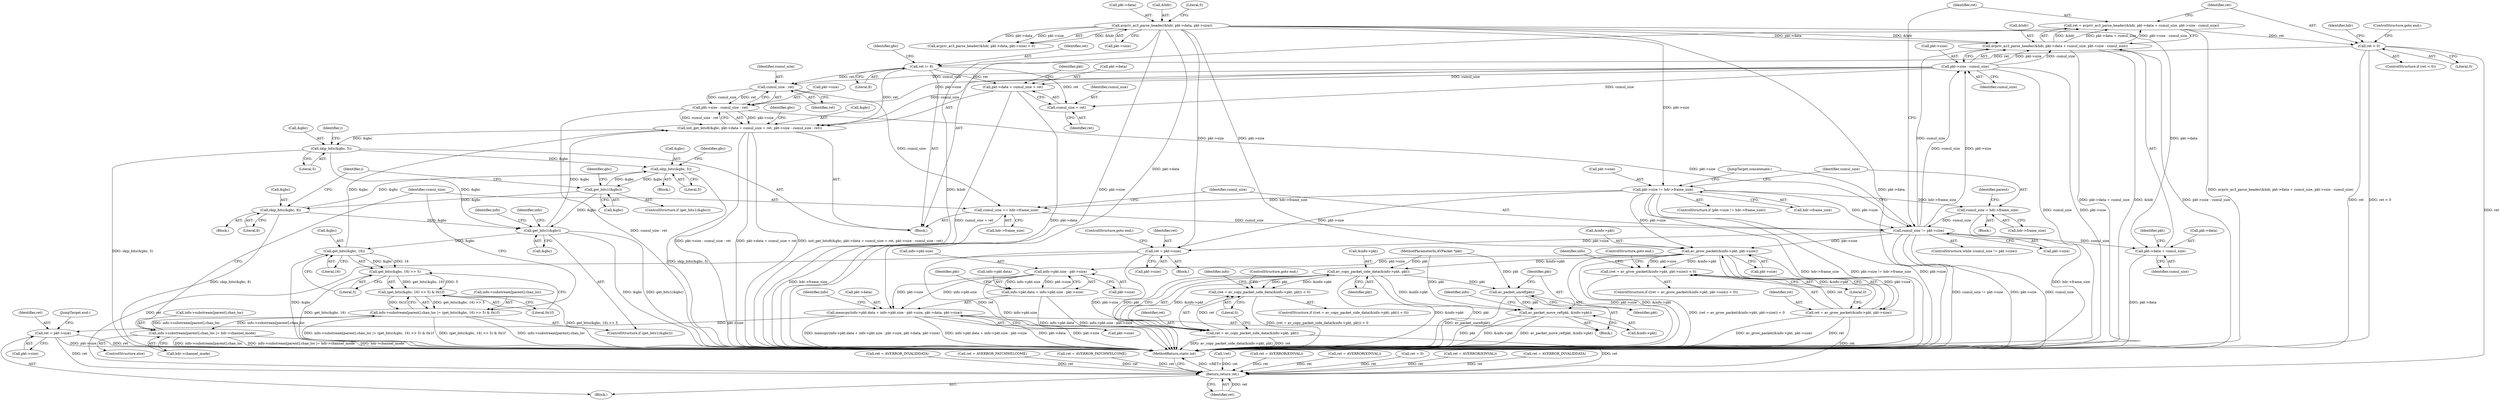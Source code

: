 digraph "0_FFmpeg_95556e27e2c1d56d9e18f5db34d6f756f3011148@integer" {
"1000406" [label="(Call,ret = avpriv_ac3_parse_header(&hdr, pkt->data + cumul_size, pkt->size - cumul_size))"];
"1000408" [label="(Call,avpriv_ac3_parse_header(&hdr, pkt->data + cumul_size, pkt->size - cumul_size))"];
"1000149" [label="(Call,avpriv_ac3_parse_header(&hdr, pkt->data, pkt->size))"];
"1000398" [label="(Call,cumul_size != pkt->size)"];
"1000530" [label="(Call,cumul_size += hdr->frame_size)"];
"1000377" [label="(Call,pkt->size != hdr->frame_size)"];
"1000463" [label="(Call,cumul_size - ret)"];
"1000416" [label="(Call,pkt->size - cumul_size)"];
"1000446" [label="(Call,ret /= 8)"];
"1000422" [label="(Call,ret < 0)"];
"1000406" [label="(Call,ret = avpriv_ac3_parse_header(&hdr, pkt->data + cumul_size, pkt->size - cumul_size))"];
"1000386" [label="(Call,cumul_size = hdr->frame_size)"];
"1000459" [label="(Call,pkt->size - cumul_size - ret)"];
"1000449" [label="(Call,init_get_bits8(&gbc, pkt->data + cumul_size + ret, pkt->size - cumul_size - ret))"];
"1000466" [label="(Call,skip_bits(&gbc, 5))"];
"1000485" [label="(Call,skip_bits(&gbc, 5))"];
"1000490" [label="(Call,get_bits1(&gbc))"];
"1000494" [label="(Call,skip_bits(&gbc, 8))"];
"1000499" [label="(Call,get_bits1(&gbc))"];
"1000512" [label="(Call,get_bits(&gbc, 16))"];
"1000511" [label="(Call,get_bits(&gbc, 16) >> 5)"];
"1000510" [label="(Call,(get_bits(&gbc, 16) >> 5) & 0x1f)"];
"1000502" [label="(Call,info->substream[parent].chan_loc |= (get_bits(&gbc, 16) >> 5) & 0x1f)"];
"1000519" [label="(Call,info->substream[parent].chan_loc |= hdr->channel_mode)"];
"1000452" [label="(Call,pkt->data + cumul_size + ret)"];
"1000456" [label="(Call,cumul_size + ret)"];
"1000411" [label="(Call,pkt->data + cumul_size)"];
"1000546" [label="(Call,ret = pkt->size)"];
"1000681" [label="(Return,return ret;)"];
"1000595" [label="(Call,av_grow_packet(&info->pkt, pkt->size))"];
"1000592" [label="(Call,(ret = av_grow_packet(&info->pkt, pkt->size)) < 0)"];
"1000593" [label="(Call,ret = av_grow_packet(&info->pkt, pkt->size))"];
"1000612" [label="(Call,info->pkt.size - pkt->size)"];
"1000605" [label="(Call,memcpy(info->pkt.data + info->pkt.size - pkt->size, pkt->data, pkt->size))"];
"1000673" [label="(Call,ret = pkt->size)"];
"1000606" [label="(Call,info->pkt.data + info->pkt.size - pkt->size)"];
"1000645" [label="(Call,av_copy_packet_side_data(&info->pkt, pkt))"];
"1000642" [label="(Call,(ret = av_copy_packet_side_data(&info->pkt, pkt)) < 0)"];
"1000643" [label="(Call,ret = av_copy_packet_side_data(&info->pkt, pkt))"];
"1000660" [label="(Call,av_packet_unref(pkt))"];
"1000662" [label="(Call,av_packet_move_ref(pkt, &info->pkt))"];
"1000457" [label="(Identifier,cumul_size)"];
"1000661" [label="(Identifier,pkt)"];
"1000600" [label="(Call,pkt->size)"];
"1000148" [label="(Call,avpriv_ac3_parse_header(&hdr, pkt->data, pkt->size) < 0)"];
"1000592" [label="(Call,(ret = av_grow_packet(&info->pkt, pkt->size)) < 0)"];
"1000609" [label="(Identifier,info)"];
"1000673" [label="(Call,ret = pkt->size)"];
"1000429" [label="(Identifier,hdr)"];
"1000664" [label="(Call,&info->pkt)"];
"1000499" [label="(Call,get_bits1(&gbc))"];
"1000387" [label="(Identifier,cumul_size)"];
"1000155" [label="(Call,pkt->size)"];
"1000605" [label="(Call,memcpy(info->pkt.data + info->pkt.size - pkt->size, pkt->data, pkt->size))"];
"1000465" [label="(Identifier,ret)"];
"1000593" [label="(Call,ret = av_grow_packet(&info->pkt, pkt->size))"];
"1000656" [label="(Identifier,info)"];
"1000422" [label="(Call,ret < 0)"];
"1000461" [label="(Identifier,pkt)"];
"1000562" [label="(Call,ret = AVERROR_INVALIDDATA)"];
"1000397" [label="(ControlStructure,while (cumul_size != pkt->size))"];
"1000307" [label="(Call,ret = AVERROR_PATCHWELCOME)"];
"1000152" [label="(Call,pkt->data)"];
"1000463" [label="(Call,cumul_size - ret)"];
"1000497" [label="(Literal,8)"];
"1000259" [label="(Call,ret = AVERROR_PATCHWELCOME)"];
"1000663" [label="(Identifier,pkt)"];
"1000377" [label="(Call,pkt->size != hdr->frame_size)"];
"1000595" [label="(Call,av_grow_packet(&info->pkt, pkt->size))"];
"1000535" [label="(JumpTarget,concatenate:)"];
"1000646" [label="(Call,&info->pkt)"];
"1000425" [label="(ControlStructure,goto end;)"];
"1000386" [label="(Call,cumul_size = hdr->frame_size)"];
"1000384" [label="(Block,)"];
"1000498" [label="(ControlStructure,if (get_bits1(&gbc)))"];
"1000621" [label="(Call,pkt->data)"];
"1000114" [label="(MethodParameterIn,AVPacket *pkt)"];
"1000420" [label="(Identifier,cumul_size)"];
"1000407" [label="(Identifier,ret)"];
"1000613" [label="(Call,info->pkt.size)"];
"1000547" [label="(Identifier,ret)"];
"1000660" [label="(Call,av_packet_unref(pkt))"];
"1000423" [label="(Identifier,ret)"];
"1000532" [label="(Call,hdr->frame_size)"];
"1000488" [label="(Literal,5)"];
"1000464" [label="(Identifier,cumul_size)"];
"1000458" [label="(Identifier,ret)"];
"1000447" [label="(Identifier,ret)"];
"1000581" [label="(Call,!ret)"];
"1000624" [label="(Call,pkt->size)"];
"1000467" [label="(Call,&gbc)"];
"1000548" [label="(Call,pkt->size)"];
"1000512" [label="(Call,get_bits(&gbc, 16))"];
"1000451" [label="(Identifier,gbc)"];
"1000523" [label="(Identifier,info)"];
"1000618" [label="(Call,pkt->size)"];
"1000466" [label="(Call,skip_bits(&gbc, 5))"];
"1000496" [label="(Identifier,gbc)"];
"1000682" [label="(Identifier,ret)"];
"1000681" [label="(Return,return ret;)"];
"1000527" [label="(Call,hdr->channel_mode)"];
"1000491" [label="(Call,&gbc)"];
"1000551" [label="(ControlStructure,goto end;)"];
"1000612" [label="(Call,info->pkt.size - pkt->size)"];
"1000493" [label="(Block,)"];
"1000433" [label="(Call,ret = AVERROR(EINVAL))"];
"1000622" [label="(Identifier,pkt)"];
"1000510" [label="(Call,(get_bits(&gbc, 16) >> 5) & 0x1f)"];
"1000517" [label="(Literal,0x1f)"];
"1000590" [label="(Block,)"];
"1000642" [label="(Call,(ret = av_copy_packet_side_data(&info->pkt, pkt)) < 0)"];
"1000641" [label="(ControlStructure,if ((ret = av_copy_packet_side_data(&info->pkt, pkt)) < 0))"];
"1000494" [label="(Call,skip_bits(&gbc, 8))"];
"1000629" [label="(Identifier,info)"];
"1000150" [label="(Call,&hdr)"];
"1000238" [label="(Call,ret = AVERROR(EINVAL))"];
"1000606" [label="(Call,info->pkt.data + info->pkt.size - pkt->size)"];
"1000456" [label="(Call,cumul_size + ret)"];
"1000393" [label="(Identifier,parent)"];
"1000400" [label="(Call,pkt->size)"];
"1000376" [label="(ControlStructure,if (pkt->size != hdr->frame_size))"];
"1000662" [label="(Call,av_packet_move_ref(pkt, &info->pkt))"];
"1000417" [label="(Call,pkt->size)"];
"1000415" [label="(Identifier,cumul_size)"];
"1000502" [label="(Call,info->substream[parent].chan_loc |= (get_bits(&gbc, 16) >> 5) & 0x1f)"];
"1000675" [label="(Call,pkt->size)"];
"1000670" [label="(Identifier,info)"];
"1000678" [label="(JumpTarget,end:)"];
"1000416" [label="(Call,pkt->size - cumul_size)"];
"1000486" [label="(Call,&gbc)"];
"1000446" [label="(Call,ret /= 8)"];
"1000485" [label="(Call,skip_bits(&gbc, 5))"];
"1000506" [label="(Identifier,info)"];
"1000515" [label="(Literal,16)"];
"1000604" [label="(ControlStructure,goto end;)"];
"1000520" [label="(Call,info->substream[parent].chan_loc)"];
"1000503" [label="(Call,info->substream[parent].chan_loc)"];
"1000518" [label="(ControlStructure,else)"];
"1000170" [label="(Call,ret = 0)"];
"1000408" [label="(Call,avpriv_ac3_parse_header(&hdr, pkt->data + cumul_size, pkt->size - cumul_size))"];
"1000411" [label="(Call,pkt->data + cumul_size)"];
"1000546" [label="(Call,ret = pkt->size)"];
"1000449" [label="(Call,init_get_bits8(&gbc, pkt->data + cumul_size + ret, pkt->size - cumul_size - ret))"];
"1000116" [label="(Block,)"];
"1000424" [label="(Literal,0)"];
"1000674" [label="(Identifier,ret)"];
"1000530" [label="(Call,cumul_size += hdr->frame_size)"];
"1000381" [label="(Call,hdr->frame_size)"];
"1000412" [label="(Call,pkt->data)"];
"1000215" [label="(Call,ret = AVERROR(EINVAL))"];
"1000495" [label="(Call,&gbc)"];
"1000158" [label="(Literal,0)"];
"1000645" [label="(Call,av_copy_packet_side_data(&info->pkt, pkt))"];
"1000468" [label="(Identifier,gbc)"];
"1000469" [label="(Literal,5)"];
"1000490" [label="(Call,get_bits1(&gbc))"];
"1000683" [label="(MethodReturn,static int)"];
"1000519" [label="(Call,info->substream[parent].chan_loc |= hdr->channel_mode)"];
"1000421" [label="(ControlStructure,if (ret < 0))"];
"1000403" [label="(Block,)"];
"1000531" [label="(Identifier,cumul_size)"];
"1000418" [label="(Identifier,pkt)"];
"1000459" [label="(Call,pkt->size - cumul_size - ret)"];
"1000399" [label="(Identifier,cumul_size)"];
"1000448" [label="(Literal,8)"];
"1000450" [label="(Call,&gbc)"];
"1000650" [label="(Identifier,pkt)"];
"1000516" [label="(Literal,5)"];
"1000149" [label="(Call,avpriv_ac3_parse_header(&hdr, pkt->data, pkt->size))"];
"1000603" [label="(Literal,0)"];
"1000489" [label="(ControlStructure,if (get_bits1(&gbc)))"];
"1000651" [label="(Literal,0)"];
"1000409" [label="(Call,&hdr)"];
"1000174" [label="(Call,ret = AVERROR_INVALIDDATA)"];
"1000398" [label="(Call,cumul_size != pkt->size)"];
"1000483" [label="(Identifier,i)"];
"1000472" [label="(Identifier,i)"];
"1000453" [label="(Call,pkt->data)"];
"1000406" [label="(Call,ret = avpriv_ac3_parse_header(&hdr, pkt->data + cumul_size, pkt->size - cumul_size))"];
"1000545" [label="(Block,)"];
"1000378" [label="(Call,pkt->size)"];
"1000607" [label="(Call,info->pkt.data)"];
"1000594" [label="(Identifier,ret)"];
"1000388" [label="(Call,hdr->frame_size)"];
"1000591" [label="(ControlStructure,if ((ret = av_grow_packet(&info->pkt, pkt->size)) < 0))"];
"1000596" [label="(Call,&info->pkt)"];
"1000643" [label="(Call,ret = av_copy_packet_side_data(&info->pkt, pkt))"];
"1000460" [label="(Call,pkt->size)"];
"1000644" [label="(Identifier,ret)"];
"1000492" [label="(Identifier,gbc)"];
"1000500" [label="(Call,&gbc)"];
"1000484" [label="(Block,)"];
"1000511" [label="(Call,get_bits(&gbc, 16) >> 5)"];
"1000513" [label="(Call,&gbc)"];
"1000452" [label="(Call,pkt->data + cumul_size + ret)"];
"1000652" [label="(ControlStructure,goto end;)"];
"1000406" -> "1000403"  [label="AST: "];
"1000406" -> "1000408"  [label="CFG: "];
"1000407" -> "1000406"  [label="AST: "];
"1000408" -> "1000406"  [label="AST: "];
"1000423" -> "1000406"  [label="CFG: "];
"1000406" -> "1000683"  [label="DDG: avpriv_ac3_parse_header(&hdr, pkt->data + cumul_size, pkt->size - cumul_size)"];
"1000408" -> "1000406"  [label="DDG: &hdr"];
"1000408" -> "1000406"  [label="DDG: pkt->data + cumul_size"];
"1000408" -> "1000406"  [label="DDG: pkt->size - cumul_size"];
"1000406" -> "1000422"  [label="DDG: ret"];
"1000408" -> "1000416"  [label="CFG: "];
"1000409" -> "1000408"  [label="AST: "];
"1000411" -> "1000408"  [label="AST: "];
"1000416" -> "1000408"  [label="AST: "];
"1000408" -> "1000683"  [label="DDG: pkt->data + cumul_size"];
"1000408" -> "1000683"  [label="DDG: &hdr"];
"1000408" -> "1000683"  [label="DDG: pkt->size - cumul_size"];
"1000149" -> "1000408"  [label="DDG: &hdr"];
"1000149" -> "1000408"  [label="DDG: pkt->data"];
"1000398" -> "1000408"  [label="DDG: cumul_size"];
"1000416" -> "1000408"  [label="DDG: pkt->size"];
"1000416" -> "1000408"  [label="DDG: cumul_size"];
"1000149" -> "1000148"  [label="AST: "];
"1000149" -> "1000155"  [label="CFG: "];
"1000150" -> "1000149"  [label="AST: "];
"1000152" -> "1000149"  [label="AST: "];
"1000155" -> "1000149"  [label="AST: "];
"1000158" -> "1000149"  [label="CFG: "];
"1000149" -> "1000683"  [label="DDG: pkt->data"];
"1000149" -> "1000683"  [label="DDG: pkt->size"];
"1000149" -> "1000683"  [label="DDG: &hdr"];
"1000149" -> "1000148"  [label="DDG: &hdr"];
"1000149" -> "1000148"  [label="DDG: pkt->data"];
"1000149" -> "1000148"  [label="DDG: pkt->size"];
"1000149" -> "1000377"  [label="DDG: pkt->size"];
"1000149" -> "1000411"  [label="DDG: pkt->data"];
"1000149" -> "1000546"  [label="DDG: pkt->size"];
"1000149" -> "1000595"  [label="DDG: pkt->size"];
"1000149" -> "1000605"  [label="DDG: pkt->data"];
"1000398" -> "1000397"  [label="AST: "];
"1000398" -> "1000400"  [label="CFG: "];
"1000399" -> "1000398"  [label="AST: "];
"1000400" -> "1000398"  [label="AST: "];
"1000407" -> "1000398"  [label="CFG: "];
"1000535" -> "1000398"  [label="CFG: "];
"1000398" -> "1000683"  [label="DDG: cumul_size != pkt->size"];
"1000398" -> "1000683"  [label="DDG: pkt->size"];
"1000398" -> "1000683"  [label="DDG: cumul_size"];
"1000530" -> "1000398"  [label="DDG: cumul_size"];
"1000386" -> "1000398"  [label="DDG: cumul_size"];
"1000459" -> "1000398"  [label="DDG: pkt->size"];
"1000377" -> "1000398"  [label="DDG: pkt->size"];
"1000398" -> "1000411"  [label="DDG: cumul_size"];
"1000398" -> "1000416"  [label="DDG: pkt->size"];
"1000398" -> "1000416"  [label="DDG: cumul_size"];
"1000398" -> "1000546"  [label="DDG: pkt->size"];
"1000398" -> "1000595"  [label="DDG: pkt->size"];
"1000530" -> "1000403"  [label="AST: "];
"1000530" -> "1000532"  [label="CFG: "];
"1000531" -> "1000530"  [label="AST: "];
"1000532" -> "1000530"  [label="AST: "];
"1000399" -> "1000530"  [label="CFG: "];
"1000530" -> "1000683"  [label="DDG: hdr->frame_size"];
"1000377" -> "1000530"  [label="DDG: hdr->frame_size"];
"1000463" -> "1000530"  [label="DDG: cumul_size"];
"1000377" -> "1000376"  [label="AST: "];
"1000377" -> "1000381"  [label="CFG: "];
"1000378" -> "1000377"  [label="AST: "];
"1000381" -> "1000377"  [label="AST: "];
"1000387" -> "1000377"  [label="CFG: "];
"1000535" -> "1000377"  [label="CFG: "];
"1000377" -> "1000683"  [label="DDG: pkt->size != hdr->frame_size"];
"1000377" -> "1000683"  [label="DDG: pkt->size"];
"1000377" -> "1000683"  [label="DDG: hdr->frame_size"];
"1000377" -> "1000386"  [label="DDG: hdr->frame_size"];
"1000377" -> "1000546"  [label="DDG: pkt->size"];
"1000377" -> "1000595"  [label="DDG: pkt->size"];
"1000463" -> "1000459"  [label="AST: "];
"1000463" -> "1000465"  [label="CFG: "];
"1000464" -> "1000463"  [label="AST: "];
"1000465" -> "1000463"  [label="AST: "];
"1000459" -> "1000463"  [label="CFG: "];
"1000463" -> "1000459"  [label="DDG: cumul_size"];
"1000463" -> "1000459"  [label="DDG: ret"];
"1000416" -> "1000463"  [label="DDG: cumul_size"];
"1000446" -> "1000463"  [label="DDG: ret"];
"1000416" -> "1000420"  [label="CFG: "];
"1000417" -> "1000416"  [label="AST: "];
"1000420" -> "1000416"  [label="AST: "];
"1000416" -> "1000683"  [label="DDG: cumul_size"];
"1000416" -> "1000683"  [label="DDG: pkt->size"];
"1000416" -> "1000449"  [label="DDG: cumul_size"];
"1000416" -> "1000452"  [label="DDG: cumul_size"];
"1000416" -> "1000456"  [label="DDG: cumul_size"];
"1000416" -> "1000459"  [label="DDG: pkt->size"];
"1000446" -> "1000403"  [label="AST: "];
"1000446" -> "1000448"  [label="CFG: "];
"1000447" -> "1000446"  [label="AST: "];
"1000448" -> "1000446"  [label="AST: "];
"1000451" -> "1000446"  [label="CFG: "];
"1000422" -> "1000446"  [label="DDG: ret"];
"1000446" -> "1000449"  [label="DDG: ret"];
"1000446" -> "1000452"  [label="DDG: ret"];
"1000446" -> "1000456"  [label="DDG: ret"];
"1000422" -> "1000421"  [label="AST: "];
"1000422" -> "1000424"  [label="CFG: "];
"1000423" -> "1000422"  [label="AST: "];
"1000424" -> "1000422"  [label="AST: "];
"1000425" -> "1000422"  [label="CFG: "];
"1000429" -> "1000422"  [label="CFG: "];
"1000422" -> "1000683"  [label="DDG: ret"];
"1000422" -> "1000683"  [label="DDG: ret < 0"];
"1000422" -> "1000681"  [label="DDG: ret"];
"1000386" -> "1000384"  [label="AST: "];
"1000386" -> "1000388"  [label="CFG: "];
"1000387" -> "1000386"  [label="AST: "];
"1000388" -> "1000386"  [label="AST: "];
"1000393" -> "1000386"  [label="CFG: "];
"1000386" -> "1000683"  [label="DDG: hdr->frame_size"];
"1000459" -> "1000449"  [label="AST: "];
"1000460" -> "1000459"  [label="AST: "];
"1000449" -> "1000459"  [label="CFG: "];
"1000459" -> "1000683"  [label="DDG: cumul_size - ret"];
"1000459" -> "1000449"  [label="DDG: pkt->size"];
"1000459" -> "1000449"  [label="DDG: cumul_size - ret"];
"1000449" -> "1000403"  [label="AST: "];
"1000450" -> "1000449"  [label="AST: "];
"1000452" -> "1000449"  [label="AST: "];
"1000468" -> "1000449"  [label="CFG: "];
"1000449" -> "1000683"  [label="DDG: pkt->size - cumul_size - ret"];
"1000449" -> "1000683"  [label="DDG: pkt->data + cumul_size + ret"];
"1000449" -> "1000683"  [label="DDG: init_get_bits8(&gbc, pkt->data + cumul_size + ret, pkt->size - cumul_size - ret)"];
"1000512" -> "1000449"  [label="DDG: &gbc"];
"1000499" -> "1000449"  [label="DDG: &gbc"];
"1000449" -> "1000466"  [label="DDG: &gbc"];
"1000466" -> "1000403"  [label="AST: "];
"1000466" -> "1000469"  [label="CFG: "];
"1000467" -> "1000466"  [label="AST: "];
"1000469" -> "1000466"  [label="AST: "];
"1000472" -> "1000466"  [label="CFG: "];
"1000466" -> "1000683"  [label="DDG: skip_bits(&gbc, 5)"];
"1000466" -> "1000485"  [label="DDG: &gbc"];
"1000466" -> "1000499"  [label="DDG: &gbc"];
"1000485" -> "1000484"  [label="AST: "];
"1000485" -> "1000488"  [label="CFG: "];
"1000486" -> "1000485"  [label="AST: "];
"1000488" -> "1000485"  [label="AST: "];
"1000492" -> "1000485"  [label="CFG: "];
"1000485" -> "1000683"  [label="DDG: skip_bits(&gbc, 5)"];
"1000494" -> "1000485"  [label="DDG: &gbc"];
"1000490" -> "1000485"  [label="DDG: &gbc"];
"1000485" -> "1000490"  [label="DDG: &gbc"];
"1000490" -> "1000489"  [label="AST: "];
"1000490" -> "1000491"  [label="CFG: "];
"1000491" -> "1000490"  [label="AST: "];
"1000496" -> "1000490"  [label="CFG: "];
"1000483" -> "1000490"  [label="CFG: "];
"1000490" -> "1000494"  [label="DDG: &gbc"];
"1000490" -> "1000499"  [label="DDG: &gbc"];
"1000494" -> "1000493"  [label="AST: "];
"1000494" -> "1000497"  [label="CFG: "];
"1000495" -> "1000494"  [label="AST: "];
"1000497" -> "1000494"  [label="AST: "];
"1000483" -> "1000494"  [label="CFG: "];
"1000494" -> "1000683"  [label="DDG: skip_bits(&gbc, 8)"];
"1000494" -> "1000499"  [label="DDG: &gbc"];
"1000499" -> "1000498"  [label="AST: "];
"1000499" -> "1000500"  [label="CFG: "];
"1000500" -> "1000499"  [label="AST: "];
"1000506" -> "1000499"  [label="CFG: "];
"1000523" -> "1000499"  [label="CFG: "];
"1000499" -> "1000683"  [label="DDG: get_bits1(&gbc)"];
"1000499" -> "1000683"  [label="DDG: &gbc"];
"1000499" -> "1000512"  [label="DDG: &gbc"];
"1000512" -> "1000511"  [label="AST: "];
"1000512" -> "1000515"  [label="CFG: "];
"1000513" -> "1000512"  [label="AST: "];
"1000515" -> "1000512"  [label="AST: "];
"1000516" -> "1000512"  [label="CFG: "];
"1000512" -> "1000683"  [label="DDG: &gbc"];
"1000512" -> "1000511"  [label="DDG: &gbc"];
"1000512" -> "1000511"  [label="DDG: 16"];
"1000511" -> "1000510"  [label="AST: "];
"1000511" -> "1000516"  [label="CFG: "];
"1000516" -> "1000511"  [label="AST: "];
"1000517" -> "1000511"  [label="CFG: "];
"1000511" -> "1000683"  [label="DDG: get_bits(&gbc, 16)"];
"1000511" -> "1000510"  [label="DDG: get_bits(&gbc, 16)"];
"1000511" -> "1000510"  [label="DDG: 5"];
"1000510" -> "1000502"  [label="AST: "];
"1000510" -> "1000517"  [label="CFG: "];
"1000517" -> "1000510"  [label="AST: "];
"1000502" -> "1000510"  [label="CFG: "];
"1000510" -> "1000683"  [label="DDG: get_bits(&gbc, 16) >> 5"];
"1000510" -> "1000502"  [label="DDG: get_bits(&gbc, 16) >> 5"];
"1000510" -> "1000502"  [label="DDG: 0x1f"];
"1000502" -> "1000498"  [label="AST: "];
"1000503" -> "1000502"  [label="AST: "];
"1000531" -> "1000502"  [label="CFG: "];
"1000502" -> "1000683"  [label="DDG: info->substream[parent].chan_loc"];
"1000502" -> "1000683"  [label="DDG: info->substream[parent].chan_loc |= (get_bits(&gbc, 16) >> 5) & 0x1f"];
"1000502" -> "1000683"  [label="DDG: (get_bits(&gbc, 16) >> 5) & 0x1f"];
"1000519" -> "1000502"  [label="DDG: info->substream[parent].chan_loc"];
"1000502" -> "1000519"  [label="DDG: info->substream[parent].chan_loc"];
"1000519" -> "1000518"  [label="AST: "];
"1000519" -> "1000527"  [label="CFG: "];
"1000520" -> "1000519"  [label="AST: "];
"1000527" -> "1000519"  [label="AST: "];
"1000531" -> "1000519"  [label="CFG: "];
"1000519" -> "1000683"  [label="DDG: info->substream[parent].chan_loc"];
"1000519" -> "1000683"  [label="DDG: info->substream[parent].chan_loc |= hdr->channel_mode"];
"1000519" -> "1000683"  [label="DDG: hdr->channel_mode"];
"1000452" -> "1000456"  [label="CFG: "];
"1000453" -> "1000452"  [label="AST: "];
"1000456" -> "1000452"  [label="AST: "];
"1000461" -> "1000452"  [label="CFG: "];
"1000452" -> "1000683"  [label="DDG: pkt->data"];
"1000452" -> "1000683"  [label="DDG: cumul_size + ret"];
"1000456" -> "1000458"  [label="CFG: "];
"1000457" -> "1000456"  [label="AST: "];
"1000458" -> "1000456"  [label="AST: "];
"1000411" -> "1000415"  [label="CFG: "];
"1000412" -> "1000411"  [label="AST: "];
"1000415" -> "1000411"  [label="AST: "];
"1000418" -> "1000411"  [label="CFG: "];
"1000411" -> "1000683"  [label="DDG: pkt->data"];
"1000546" -> "1000545"  [label="AST: "];
"1000546" -> "1000548"  [label="CFG: "];
"1000547" -> "1000546"  [label="AST: "];
"1000548" -> "1000546"  [label="AST: "];
"1000551" -> "1000546"  [label="CFG: "];
"1000546" -> "1000683"  [label="DDG: pkt->size"];
"1000546" -> "1000683"  [label="DDG: ret"];
"1000546" -> "1000681"  [label="DDG: ret"];
"1000681" -> "1000116"  [label="AST: "];
"1000681" -> "1000682"  [label="CFG: "];
"1000682" -> "1000681"  [label="AST: "];
"1000683" -> "1000681"  [label="CFG: "];
"1000681" -> "1000683"  [label="DDG: <RET>"];
"1000682" -> "1000681"  [label="DDG: ret"];
"1000259" -> "1000681"  [label="DDG: ret"];
"1000562" -> "1000681"  [label="DDG: ret"];
"1000238" -> "1000681"  [label="DDG: ret"];
"1000433" -> "1000681"  [label="DDG: ret"];
"1000673" -> "1000681"  [label="DDG: ret"];
"1000581" -> "1000681"  [label="DDG: ret"];
"1000593" -> "1000681"  [label="DDG: ret"];
"1000170" -> "1000681"  [label="DDG: ret"];
"1000307" -> "1000681"  [label="DDG: ret"];
"1000174" -> "1000681"  [label="DDG: ret"];
"1000215" -> "1000681"  [label="DDG: ret"];
"1000643" -> "1000681"  [label="DDG: ret"];
"1000595" -> "1000593"  [label="AST: "];
"1000595" -> "1000600"  [label="CFG: "];
"1000596" -> "1000595"  [label="AST: "];
"1000600" -> "1000595"  [label="AST: "];
"1000593" -> "1000595"  [label="CFG: "];
"1000595" -> "1000683"  [label="DDG: pkt->size"];
"1000595" -> "1000683"  [label="DDG: &info->pkt"];
"1000595" -> "1000592"  [label="DDG: &info->pkt"];
"1000595" -> "1000592"  [label="DDG: pkt->size"];
"1000595" -> "1000593"  [label="DDG: &info->pkt"];
"1000595" -> "1000593"  [label="DDG: pkt->size"];
"1000595" -> "1000612"  [label="DDG: pkt->size"];
"1000595" -> "1000645"  [label="DDG: &info->pkt"];
"1000592" -> "1000591"  [label="AST: "];
"1000592" -> "1000603"  [label="CFG: "];
"1000593" -> "1000592"  [label="AST: "];
"1000603" -> "1000592"  [label="AST: "];
"1000604" -> "1000592"  [label="CFG: "];
"1000609" -> "1000592"  [label="CFG: "];
"1000592" -> "1000683"  [label="DDG: (ret = av_grow_packet(&info->pkt, pkt->size)) < 0"];
"1000593" -> "1000592"  [label="DDG: ret"];
"1000594" -> "1000593"  [label="AST: "];
"1000603" -> "1000593"  [label="CFG: "];
"1000593" -> "1000683"  [label="DDG: av_grow_packet(&info->pkt, pkt->size)"];
"1000593" -> "1000683"  [label="DDG: ret"];
"1000612" -> "1000606"  [label="AST: "];
"1000612" -> "1000618"  [label="CFG: "];
"1000613" -> "1000612"  [label="AST: "];
"1000618" -> "1000612"  [label="AST: "];
"1000606" -> "1000612"  [label="CFG: "];
"1000612" -> "1000683"  [label="DDG: info->pkt.size"];
"1000612" -> "1000605"  [label="DDG: info->pkt.size"];
"1000612" -> "1000605"  [label="DDG: pkt->size"];
"1000612" -> "1000606"  [label="DDG: info->pkt.size"];
"1000612" -> "1000606"  [label="DDG: pkt->size"];
"1000605" -> "1000590"  [label="AST: "];
"1000605" -> "1000624"  [label="CFG: "];
"1000606" -> "1000605"  [label="AST: "];
"1000621" -> "1000605"  [label="AST: "];
"1000624" -> "1000605"  [label="AST: "];
"1000629" -> "1000605"  [label="CFG: "];
"1000605" -> "1000683"  [label="DDG: pkt->data"];
"1000605" -> "1000683"  [label="DDG: pkt->size"];
"1000605" -> "1000683"  [label="DDG: memcpy(info->pkt.data + info->pkt.size - pkt->size, pkt->data, pkt->size)"];
"1000605" -> "1000683"  [label="DDG: info->pkt.data + info->pkt.size - pkt->size"];
"1000605" -> "1000673"  [label="DDG: pkt->size"];
"1000673" -> "1000116"  [label="AST: "];
"1000673" -> "1000675"  [label="CFG: "];
"1000674" -> "1000673"  [label="AST: "];
"1000675" -> "1000673"  [label="AST: "];
"1000678" -> "1000673"  [label="CFG: "];
"1000673" -> "1000683"  [label="DDG: pkt->size"];
"1000673" -> "1000683"  [label="DDG: ret"];
"1000607" -> "1000606"  [label="AST: "];
"1000622" -> "1000606"  [label="CFG: "];
"1000606" -> "1000683"  [label="DDG: info->pkt.data"];
"1000606" -> "1000683"  [label="DDG: info->pkt.size - pkt->size"];
"1000645" -> "1000643"  [label="AST: "];
"1000645" -> "1000650"  [label="CFG: "];
"1000646" -> "1000645"  [label="AST: "];
"1000650" -> "1000645"  [label="AST: "];
"1000643" -> "1000645"  [label="CFG: "];
"1000645" -> "1000683"  [label="DDG: pkt"];
"1000645" -> "1000683"  [label="DDG: &info->pkt"];
"1000645" -> "1000642"  [label="DDG: &info->pkt"];
"1000645" -> "1000642"  [label="DDG: pkt"];
"1000645" -> "1000643"  [label="DDG: &info->pkt"];
"1000645" -> "1000643"  [label="DDG: pkt"];
"1000114" -> "1000645"  [label="DDG: pkt"];
"1000645" -> "1000660"  [label="DDG: pkt"];
"1000645" -> "1000662"  [label="DDG: &info->pkt"];
"1000642" -> "1000641"  [label="AST: "];
"1000642" -> "1000651"  [label="CFG: "];
"1000643" -> "1000642"  [label="AST: "];
"1000651" -> "1000642"  [label="AST: "];
"1000652" -> "1000642"  [label="CFG: "];
"1000656" -> "1000642"  [label="CFG: "];
"1000642" -> "1000683"  [label="DDG: (ret = av_copy_packet_side_data(&info->pkt, pkt)) < 0"];
"1000643" -> "1000642"  [label="DDG: ret"];
"1000644" -> "1000643"  [label="AST: "];
"1000651" -> "1000643"  [label="CFG: "];
"1000643" -> "1000683"  [label="DDG: ret"];
"1000643" -> "1000683"  [label="DDG: av_copy_packet_side_data(&info->pkt, pkt)"];
"1000660" -> "1000590"  [label="AST: "];
"1000660" -> "1000661"  [label="CFG: "];
"1000661" -> "1000660"  [label="AST: "];
"1000663" -> "1000660"  [label="CFG: "];
"1000660" -> "1000683"  [label="DDG: av_packet_unref(pkt)"];
"1000114" -> "1000660"  [label="DDG: pkt"];
"1000660" -> "1000662"  [label="DDG: pkt"];
"1000662" -> "1000590"  [label="AST: "];
"1000662" -> "1000664"  [label="CFG: "];
"1000663" -> "1000662"  [label="AST: "];
"1000664" -> "1000662"  [label="AST: "];
"1000670" -> "1000662"  [label="CFG: "];
"1000662" -> "1000683"  [label="DDG: pkt"];
"1000662" -> "1000683"  [label="DDG: &info->pkt"];
"1000662" -> "1000683"  [label="DDG: av_packet_move_ref(pkt, &info->pkt)"];
"1000114" -> "1000662"  [label="DDG: pkt"];
}
